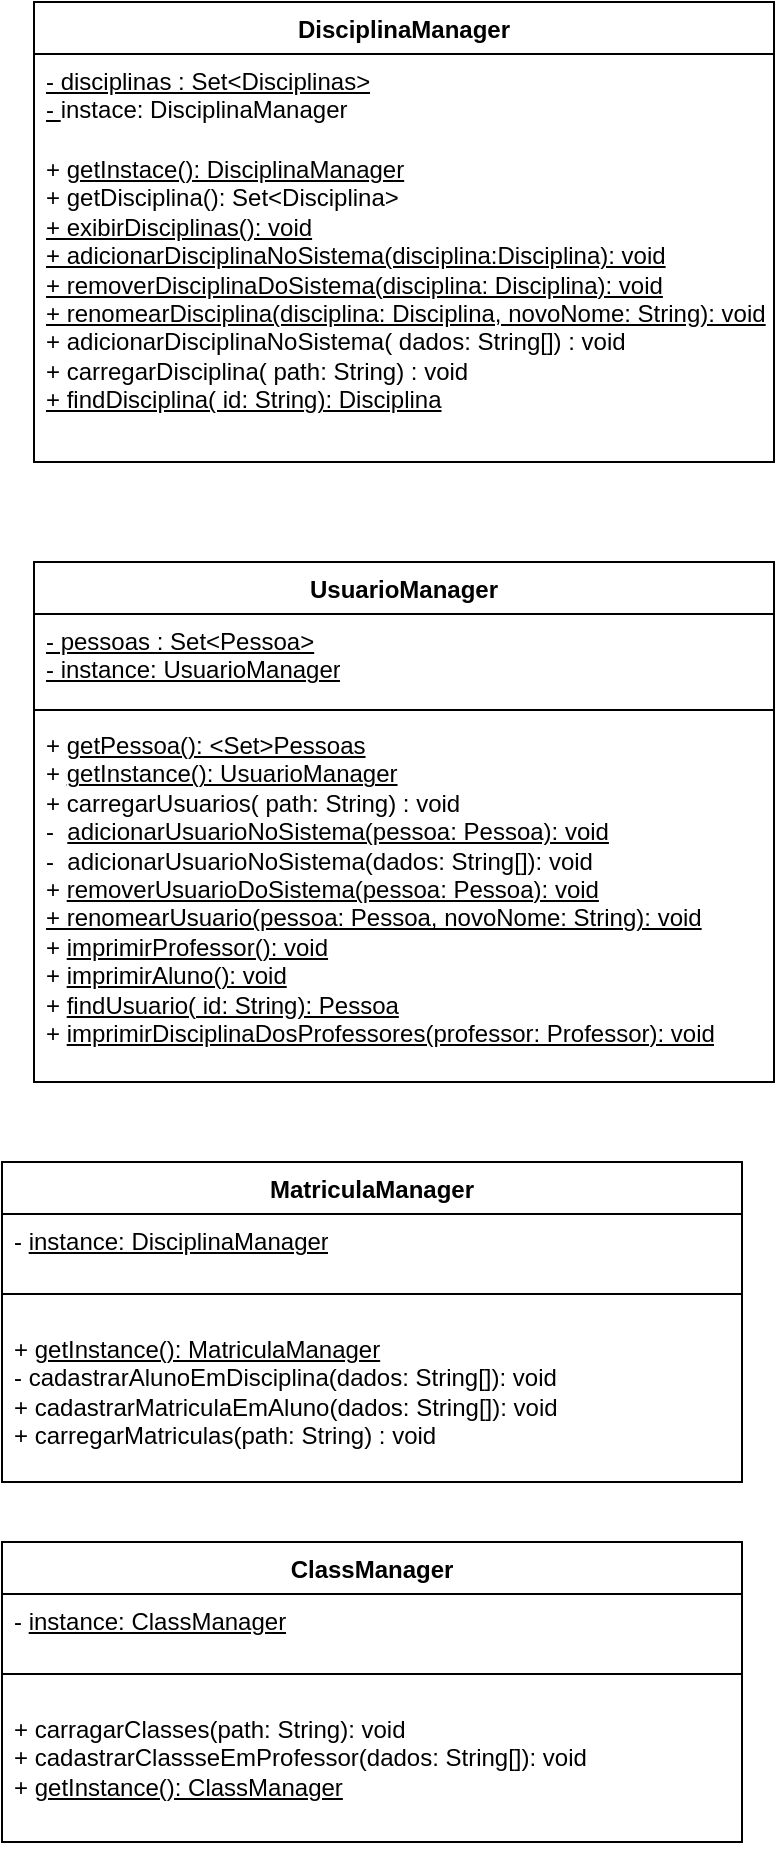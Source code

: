 <mxfile version="21.7.2" type="device">
  <diagram name="Página-1" id="4Zgo0IUxcaAbGARyPmpu">
    <mxGraphModel dx="1434" dy="720" grid="1" gridSize="10" guides="1" tooltips="1" connect="1" arrows="1" fold="1" page="1" pageScale="1" pageWidth="827" pageHeight="1169" math="0" shadow="0">
      <root>
        <mxCell id="0" />
        <mxCell id="1" parent="0" />
        <mxCell id="jGw6-l2iVleldYacMnZM-1" value="DisciplinaManager" style="swimlane;fontStyle=1;align=center;verticalAlign=top;childLayout=stackLayout;horizontal=1;startSize=26;horizontalStack=0;resizeParent=1;resizeParentMax=0;resizeLast=0;collapsible=1;marginBottom=0;whiteSpace=wrap;html=1;" parent="1" vertex="1">
          <mxGeometry x="60" y="40" width="370" height="230" as="geometry" />
        </mxCell>
        <mxCell id="jGw6-l2iVleldYacMnZM-2" value="&lt;div&gt;&lt;u&gt;- disciplinas : Set&amp;lt;Disciplinas&amp;gt;&lt;/u&gt;&lt;/div&gt;&lt;div&gt;&lt;u&gt;- &lt;/u&gt;instace: DisciplinaManager&lt;u&gt;&lt;br&gt;&lt;/u&gt;&lt;/div&gt;" style="text;strokeColor=none;fillColor=none;align=left;verticalAlign=top;spacingLeft=4;spacingRight=4;overflow=hidden;rotatable=0;points=[[0,0.5],[1,0.5]];portConstraint=eastwest;whiteSpace=wrap;html=1;" parent="jGw6-l2iVleldYacMnZM-1" vertex="1">
          <mxGeometry y="26" width="370" height="44" as="geometry" />
        </mxCell>
        <mxCell id="jGw6-l2iVleldYacMnZM-4" value="&lt;div&gt;+ &lt;u&gt;getInstace(): DisciplinaManager&lt;/u&gt;&lt;br&gt;&lt;/div&gt;&lt;div&gt;+ getDisciplina(): Set&amp;lt;Disciplina&amp;gt;&lt;br&gt;&lt;/div&gt;&lt;div&gt;&lt;u&gt;+ exibirDisciplinas(): void&lt;/u&gt;&lt;br&gt;&lt;/div&gt;&lt;div&gt;&lt;u&gt;+ adicionarDisciplinaNoSistema(disciplina:Disciplina): void&lt;br&gt;&lt;/u&gt;&lt;/div&gt;&lt;div&gt;&lt;u&gt;+ removerDisciplinaDoSistema(disciplina: Disciplina): void&lt;/u&gt;&lt;/div&gt;&lt;div&gt;&lt;u&gt;+ renomearDisciplina(disciplina: Disciplina, novoNome: String): void&lt;/u&gt;&lt;/div&gt;&lt;div&gt;+ adicionarDisciplinaNoSistema( dados: String[]) : void&lt;/div&gt;&lt;div&gt;+ carregarDisciplina( path: String) : void&lt;/div&gt;&lt;div&gt;&lt;u&gt;+ findDisciplina( id: String): Disciplina&lt;/u&gt;&lt;br&gt;&lt;/div&gt;" style="text;strokeColor=none;fillColor=none;align=left;verticalAlign=top;spacingLeft=4;spacingRight=4;overflow=hidden;rotatable=0;points=[[0,0.5],[1,0.5]];portConstraint=eastwest;whiteSpace=wrap;html=1;" parent="jGw6-l2iVleldYacMnZM-1" vertex="1">
          <mxGeometry y="70" width="370" height="160" as="geometry" />
        </mxCell>
        <mxCell id="jGw6-l2iVleldYacMnZM-5" value="UsuarioManager" style="swimlane;fontStyle=1;align=center;verticalAlign=top;childLayout=stackLayout;horizontal=1;startSize=26;horizontalStack=0;resizeParent=1;resizeParentMax=0;resizeLast=0;collapsible=1;marginBottom=0;whiteSpace=wrap;html=1;" parent="1" vertex="1">
          <mxGeometry x="60" y="320" width="370" height="260" as="geometry" />
        </mxCell>
        <mxCell id="jGw6-l2iVleldYacMnZM-6" value="&lt;div&gt;&lt;u&gt;- pessoas : Set&amp;lt;Pessoa&amp;gt;&lt;br&gt;&lt;/u&gt;&lt;/div&gt;&lt;div&gt;&lt;u&gt;- instance: UsuarioManager&lt;br&gt;&lt;/u&gt;&lt;/div&gt;" style="text;strokeColor=none;fillColor=none;align=left;verticalAlign=top;spacingLeft=4;spacingRight=4;overflow=hidden;rotatable=0;points=[[0,0.5],[1,0.5]];portConstraint=eastwest;whiteSpace=wrap;html=1;" parent="jGw6-l2iVleldYacMnZM-5" vertex="1">
          <mxGeometry y="26" width="370" height="44" as="geometry" />
        </mxCell>
        <mxCell id="jGw6-l2iVleldYacMnZM-7" value="" style="line;strokeWidth=1;fillColor=none;align=left;verticalAlign=middle;spacingTop=-1;spacingLeft=3;spacingRight=3;rotatable=0;labelPosition=right;points=[];portConstraint=eastwest;strokeColor=inherit;" parent="jGw6-l2iVleldYacMnZM-5" vertex="1">
          <mxGeometry y="70" width="370" height="8" as="geometry" />
        </mxCell>
        <mxCell id="jGw6-l2iVleldYacMnZM-8" value="&lt;div&gt;+ &lt;u&gt;getPessoa(): &amp;lt;Set&amp;gt;Pessoas&lt;/u&gt;&lt;/div&gt;+ &lt;u&gt;getInstance(): UsuarioManager&lt;/u&gt;&lt;br&gt;&lt;div&gt;+ carregarUsuarios( path: String) : void&lt;/div&gt;&lt;div&gt;-&amp;nbsp; &lt;u&gt;adicionarUsuarioNoSistema(pessoa: Pessoa): void&lt;/u&gt;&lt;/div&gt;&lt;div&gt;-&amp;nbsp; adicionarUsuarioNoSistema(dados: String[]): void&lt;/div&gt;&lt;div&gt;+ &lt;u&gt;removerUsuarioDoSistema(pessoa: Pessoa): void&lt;/u&gt;&lt;/div&gt;&lt;div&gt;&lt;u&gt;+ renomearUsuario(pessoa: Pessoa, novoNome: String): void&lt;br&gt;&lt;/u&gt;&lt;/div&gt;&lt;div&gt;+ &lt;u&gt;imprimirProfessor(): void&lt;/u&gt;&lt;/div&gt;&lt;div&gt;+ &lt;u&gt;imprimirAluno(): void&lt;/u&gt;&lt;br&gt;&lt;/div&gt;&lt;div&gt;+ &lt;u&gt;findUsuario( id: String): Pessoa&lt;/u&gt;&lt;/div&gt;&lt;div&gt;+ &lt;u&gt;imprimirDisciplinaDosProfessores(professor: Professor): void&lt;/u&gt;&lt;/div&gt;&lt;div&gt;&lt;br&gt;&lt;/div&gt;&lt;div&gt;&lt;br&gt;&lt;/div&gt;&lt;div&gt;&lt;br&gt;&lt;/div&gt;" style="text;strokeColor=none;fillColor=none;align=left;verticalAlign=top;spacingLeft=4;spacingRight=4;overflow=hidden;rotatable=0;points=[[0,0.5],[1,0.5]];portConstraint=eastwest;whiteSpace=wrap;html=1;" parent="jGw6-l2iVleldYacMnZM-5" vertex="1">
          <mxGeometry y="78" width="370" height="182" as="geometry" />
        </mxCell>
        <mxCell id="jGw6-l2iVleldYacMnZM-9" value="MatriculaManager" style="swimlane;fontStyle=1;align=center;verticalAlign=top;childLayout=stackLayout;horizontal=1;startSize=26;horizontalStack=0;resizeParent=1;resizeParentMax=0;resizeLast=0;collapsible=1;marginBottom=0;whiteSpace=wrap;html=1;" parent="1" vertex="1">
          <mxGeometry x="44" y="620" width="370" height="160" as="geometry" />
        </mxCell>
        <mxCell id="fCQEflehtRbZDlWdjGMY-4" value="- &lt;u&gt;instance: DisciplinaManager&lt;/u&gt;" style="text;strokeColor=none;fillColor=none;align=left;verticalAlign=top;spacingLeft=4;spacingRight=4;overflow=hidden;rotatable=0;points=[[0,0.5],[1,0.5]];portConstraint=eastwest;whiteSpace=wrap;html=1;" vertex="1" parent="jGw6-l2iVleldYacMnZM-9">
          <mxGeometry y="26" width="370" height="26" as="geometry" />
        </mxCell>
        <mxCell id="jGw6-l2iVleldYacMnZM-11" value="" style="line;strokeWidth=1;fillColor=none;align=left;verticalAlign=middle;spacingTop=-1;spacingLeft=3;spacingRight=3;rotatable=0;labelPosition=right;points=[];portConstraint=eastwest;strokeColor=inherit;" parent="jGw6-l2iVleldYacMnZM-9" vertex="1">
          <mxGeometry y="52" width="370" height="28" as="geometry" />
        </mxCell>
        <mxCell id="jGw6-l2iVleldYacMnZM-12" value="&lt;div&gt;+ &lt;u&gt;getInstance(): MatriculaManager&lt;/u&gt;&lt;br&gt;&lt;/div&gt;&lt;div&gt;- cadastrarAlunoEmDisciplina(dados: String[]): void&lt;/div&gt;&lt;div&gt;+ cadastrarMatriculaEmAluno(dados: String[]): void&lt;br&gt;&lt;/div&gt;&lt;div&gt;+ carregarMatriculas(path: String) : void&lt;br&gt;&lt;/div&gt;" style="text;strokeColor=none;fillColor=none;align=left;verticalAlign=top;spacingLeft=4;spacingRight=4;overflow=hidden;rotatable=0;points=[[0,0.5],[1,0.5]];portConstraint=eastwest;whiteSpace=wrap;html=1;" parent="jGw6-l2iVleldYacMnZM-9" vertex="1">
          <mxGeometry y="80" width="370" height="80" as="geometry" />
        </mxCell>
        <mxCell id="BAujKV77f37aT4v-G--A-5" value="ClassManager" style="swimlane;fontStyle=1;align=center;verticalAlign=top;childLayout=stackLayout;horizontal=1;startSize=26;horizontalStack=0;resizeParent=1;resizeParentMax=0;resizeLast=0;collapsible=1;marginBottom=0;whiteSpace=wrap;html=1;" parent="1" vertex="1">
          <mxGeometry x="44" y="810" width="370" height="150" as="geometry" />
        </mxCell>
        <mxCell id="fCQEflehtRbZDlWdjGMY-2" value="- &lt;u&gt;instance: ClassManager&lt;/u&gt;" style="text;strokeColor=none;fillColor=none;align=left;verticalAlign=top;spacingLeft=4;spacingRight=4;overflow=hidden;rotatable=0;points=[[0,0.5],[1,0.5]];portConstraint=eastwest;whiteSpace=wrap;html=1;" vertex="1" parent="BAujKV77f37aT4v-G--A-5">
          <mxGeometry y="26" width="370" height="26" as="geometry" />
        </mxCell>
        <mxCell id="BAujKV77f37aT4v-G--A-7" value="" style="line;strokeWidth=1;fillColor=none;align=left;verticalAlign=middle;spacingTop=-1;spacingLeft=3;spacingRight=3;rotatable=0;labelPosition=right;points=[];portConstraint=eastwest;strokeColor=inherit;" parent="BAujKV77f37aT4v-G--A-5" vertex="1">
          <mxGeometry y="52" width="370" height="28" as="geometry" />
        </mxCell>
        <mxCell id="BAujKV77f37aT4v-G--A-8" value="&lt;div&gt;+ carragarClasses(path: String): void&lt;/div&gt;&lt;div&gt;+ cadastrarClassseEmProfessor(dados: String[]): void&lt;/div&gt;&lt;div&gt;+ &lt;u&gt;getInstance(): ClassManager&lt;/u&gt;&lt;br&gt;&lt;/div&gt;" style="text;strokeColor=none;fillColor=none;align=left;verticalAlign=top;spacingLeft=4;spacingRight=4;overflow=hidden;rotatable=0;points=[[0,0.5],[1,0.5]];portConstraint=eastwest;whiteSpace=wrap;html=1;" parent="BAujKV77f37aT4v-G--A-5" vertex="1">
          <mxGeometry y="80" width="370" height="70" as="geometry" />
        </mxCell>
      </root>
    </mxGraphModel>
  </diagram>
</mxfile>
